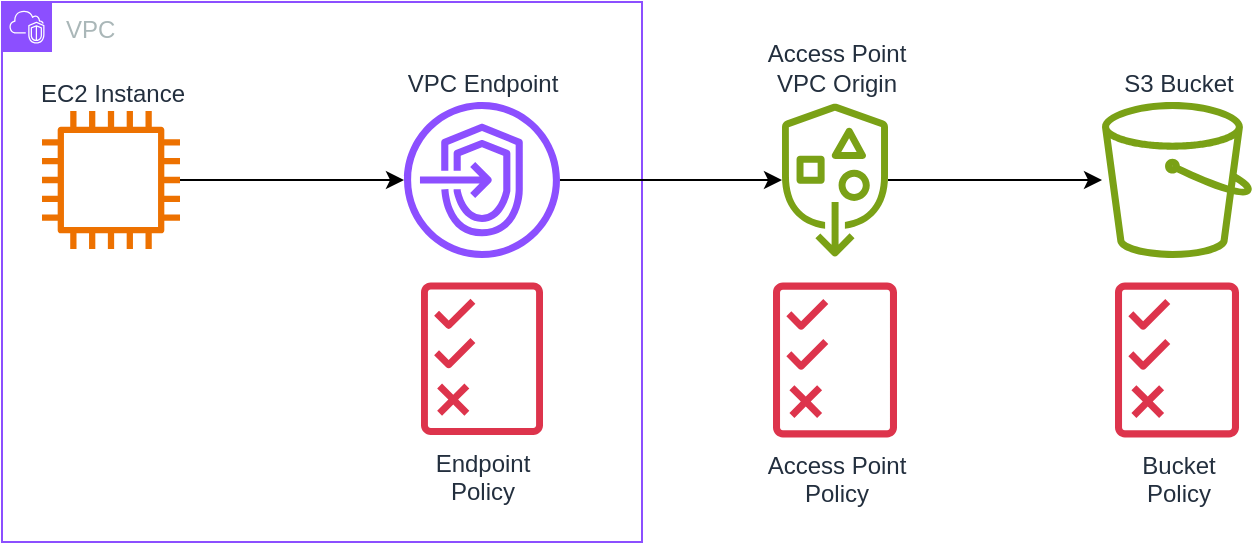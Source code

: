 <mxfile version="26.0.4">
  <diagram name="Page-1" id="icpI4erBP-z_fg38ehUv">
    <mxGraphModel dx="1114" dy="1198" grid="1" gridSize="10" guides="1" tooltips="1" connect="1" arrows="1" fold="1" page="1" pageScale="1" pageWidth="850" pageHeight="1100" math="0" shadow="0">
      <root>
        <mxCell id="0" />
        <mxCell id="1" parent="0" />
        <mxCell id="RzPnWczWb71pppboaiEZ-9" style="edgeStyle=orthogonalEdgeStyle;rounded=0;orthogonalLoop=1;jettySize=auto;html=1;labelPosition=center;verticalLabelPosition=top;align=center;verticalAlign=bottom;" edge="1" parent="1" source="RzPnWczWb71pppboaiEZ-1" target="RzPnWczWb71pppboaiEZ-3">
          <mxGeometry relative="1" as="geometry" />
        </mxCell>
        <mxCell id="RzPnWczWb71pppboaiEZ-1" value="Access Point&lt;div&gt;VPC Origin&lt;/div&gt;" style="sketch=0;outlineConnect=0;fontColor=#232F3E;gradientColor=none;fillColor=#7AA116;strokeColor=none;dashed=0;verticalLabelPosition=top;verticalAlign=bottom;align=center;html=1;fontSize=12;fontStyle=0;aspect=fixed;pointerEvents=1;shape=mxgraph.aws4.vpc_access_points;labelPosition=center;" vertex="1" parent="1">
          <mxGeometry x="480" y="400" width="53" height="78" as="geometry" />
        </mxCell>
        <mxCell id="RzPnWczWb71pppboaiEZ-2" value="VPC" style="points=[[0,0],[0.25,0],[0.5,0],[0.75,0],[1,0],[1,0.25],[1,0.5],[1,0.75],[1,1],[0.75,1],[0.5,1],[0.25,1],[0,1],[0,0.75],[0,0.5],[0,0.25]];outlineConnect=0;gradientColor=none;html=1;whiteSpace=wrap;fontSize=12;fontStyle=0;container=1;pointerEvents=0;collapsible=0;recursiveResize=0;shape=mxgraph.aws4.group;grIcon=mxgraph.aws4.group_vpc2;strokeColor=#8C4FFF;fillColor=none;verticalAlign=top;align=left;spacingLeft=30;fontColor=#AAB7B8;dashed=0;" vertex="1" parent="1">
          <mxGeometry x="90" y="350" width="320" height="270" as="geometry" />
        </mxCell>
        <mxCell id="RzPnWczWb71pppboaiEZ-7" style="edgeStyle=orthogonalEdgeStyle;rounded=0;orthogonalLoop=1;jettySize=auto;html=1;labelPosition=center;verticalLabelPosition=top;align=center;verticalAlign=bottom;" edge="1" parent="RzPnWczWb71pppboaiEZ-2" source="RzPnWczWb71pppboaiEZ-4" target="RzPnWczWb71pppboaiEZ-6">
          <mxGeometry relative="1" as="geometry" />
        </mxCell>
        <mxCell id="RzPnWczWb71pppboaiEZ-4" value="EC2 Instance" style="sketch=0;outlineConnect=0;fontColor=#232F3E;gradientColor=none;fillColor=#ED7100;strokeColor=none;dashed=0;verticalLabelPosition=top;verticalAlign=bottom;align=center;html=1;fontSize=12;fontStyle=0;aspect=fixed;pointerEvents=1;shape=mxgraph.aws4.instance2;labelPosition=center;" vertex="1" parent="RzPnWczWb71pppboaiEZ-2">
          <mxGeometry x="20" y="54.5" width="69" height="69" as="geometry" />
        </mxCell>
        <mxCell id="RzPnWczWb71pppboaiEZ-6" value="VPC Endpoint" style="sketch=0;outlineConnect=0;fontColor=#232F3E;gradientColor=none;fillColor=#8C4FFF;strokeColor=none;dashed=0;verticalLabelPosition=top;verticalAlign=bottom;align=center;html=1;fontSize=12;fontStyle=0;aspect=fixed;pointerEvents=1;shape=mxgraph.aws4.endpoints;labelPosition=center;" vertex="1" parent="RzPnWczWb71pppboaiEZ-2">
          <mxGeometry x="201" y="50" width="78" height="78" as="geometry" />
        </mxCell>
        <mxCell id="RzPnWczWb71pppboaiEZ-5" value="Endpoint&lt;div&gt;Policy&lt;/div&gt;" style="sketch=0;outlineConnect=0;fontColor=#232F3E;gradientColor=none;fillColor=#DD344C;strokeColor=none;dashed=0;verticalLabelPosition=bottom;verticalAlign=top;align=center;html=1;fontSize=12;fontStyle=0;aspect=fixed;pointerEvents=1;shape=mxgraph.aws4.permissions;" vertex="1" parent="RzPnWczWb71pppboaiEZ-2">
          <mxGeometry x="209.5" y="140" width="61" height="76.74" as="geometry" />
        </mxCell>
        <mxCell id="RzPnWczWb71pppboaiEZ-3" value="S3 Bucket" style="sketch=0;outlineConnect=0;fontColor=#232F3E;gradientColor=none;fillColor=#7AA116;strokeColor=none;dashed=0;verticalLabelPosition=top;verticalAlign=bottom;align=center;html=1;fontSize=12;fontStyle=0;aspect=fixed;pointerEvents=1;shape=mxgraph.aws4.bucket;labelPosition=center;" vertex="1" parent="1">
          <mxGeometry x="640" y="400" width="75" height="78" as="geometry" />
        </mxCell>
        <mxCell id="RzPnWczWb71pppboaiEZ-8" style="edgeStyle=orthogonalEdgeStyle;rounded=0;orthogonalLoop=1;jettySize=auto;html=1;labelPosition=center;verticalLabelPosition=top;align=center;verticalAlign=bottom;" edge="1" parent="1" source="RzPnWczWb71pppboaiEZ-6" target="RzPnWczWb71pppboaiEZ-1">
          <mxGeometry relative="1" as="geometry" />
        </mxCell>
        <mxCell id="RzPnWczWb71pppboaiEZ-10" value="Access Point&lt;div&gt;Policy&lt;/div&gt;" style="sketch=0;outlineConnect=0;fontColor=#232F3E;gradientColor=none;fillColor=#DD344C;strokeColor=none;dashed=0;verticalLabelPosition=bottom;verticalAlign=top;align=center;html=1;fontSize=12;fontStyle=0;aspect=fixed;pointerEvents=1;shape=mxgraph.aws4.permissions;" vertex="1" parent="1">
          <mxGeometry x="475.5" y="490" width="62" height="78" as="geometry" />
        </mxCell>
        <mxCell id="RzPnWczWb71pppboaiEZ-11" value="Bucket&lt;div&gt;Policy&lt;/div&gt;" style="sketch=0;outlineConnect=0;fontColor=#232F3E;gradientColor=none;fillColor=#DD344C;strokeColor=none;dashed=0;verticalLabelPosition=bottom;verticalAlign=top;align=center;html=1;fontSize=12;fontStyle=0;aspect=fixed;pointerEvents=1;shape=mxgraph.aws4.permissions;" vertex="1" parent="1">
          <mxGeometry x="646.5" y="490" width="62" height="78" as="geometry" />
        </mxCell>
      </root>
    </mxGraphModel>
  </diagram>
</mxfile>
